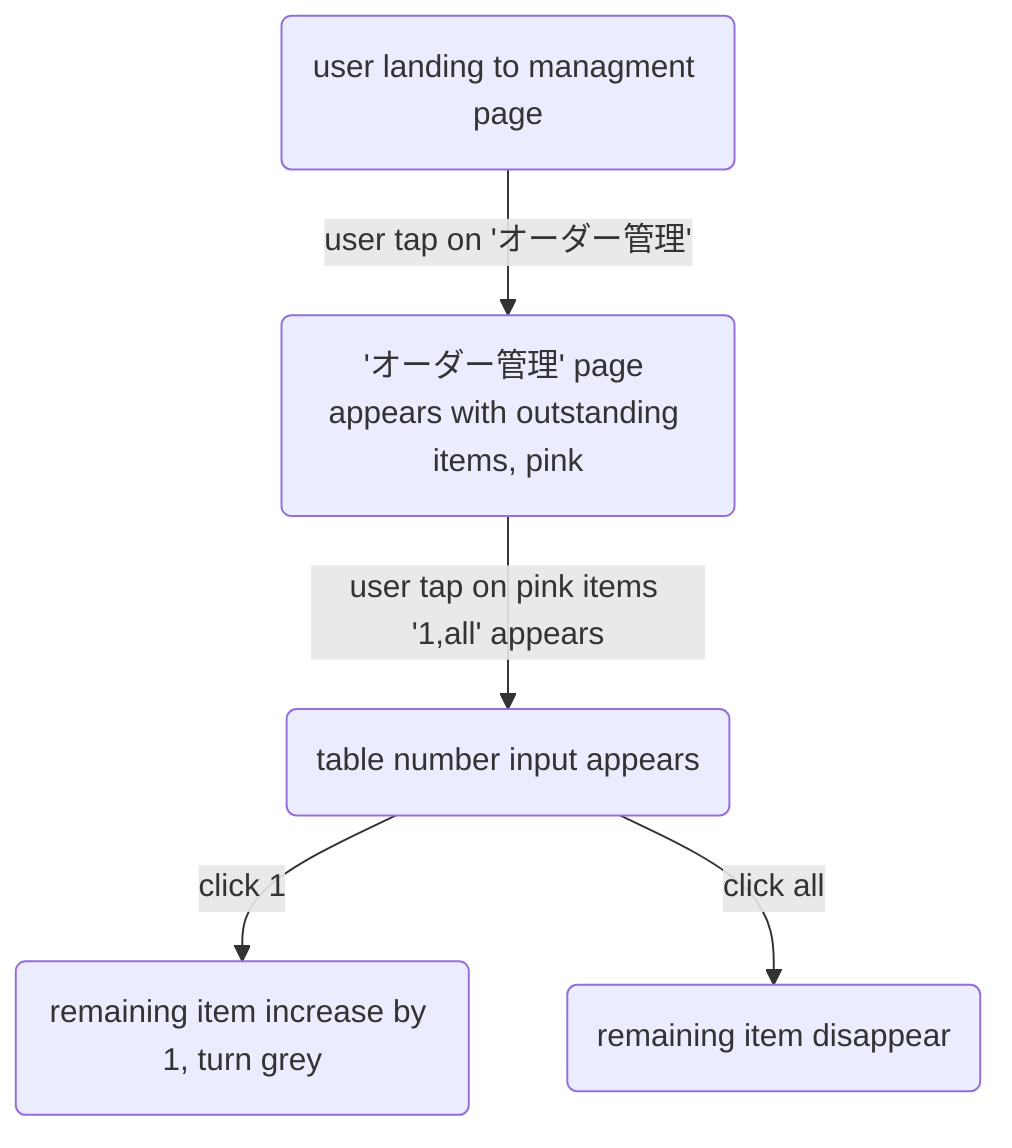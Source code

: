 %% レストランユーザー流れ - 4 (オーダー管理)(商品の提供), slide 24, still draft
%% Restaurant user flow-4 (order management) (product provision)

graph TD
  A1(user landing to managment page) --> |user tap on 'オーダー管理'|B('オーダー管理' page appears with outstanding items, pink)
  B-->|user tap on pink items '1,all' appears|C(table number input appears)
  C-->|click 1 |D(remaining item increase by 1, turn grey)
  C-->|click all|E(remaining item disappear)